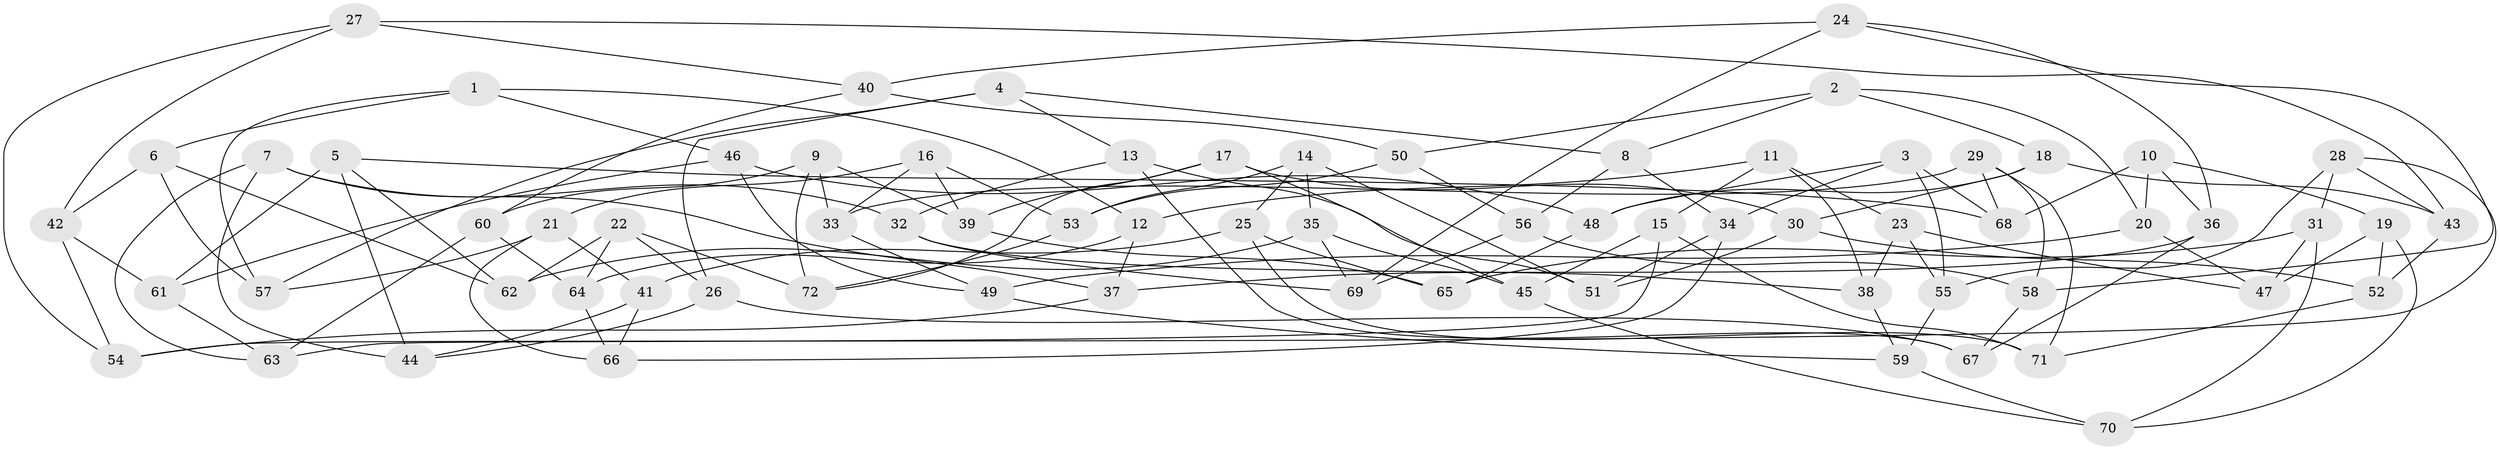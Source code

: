 // coarse degree distribution, {7: 0.04, 6: 0.1, 4: 0.68, 3: 0.04, 8: 0.1, 5: 0.04}
// Generated by graph-tools (version 1.1) at 2025/20/03/04/25 18:20:48]
// undirected, 72 vertices, 144 edges
graph export_dot {
graph [start="1"]
  node [color=gray90,style=filled];
  1;
  2;
  3;
  4;
  5;
  6;
  7;
  8;
  9;
  10;
  11;
  12;
  13;
  14;
  15;
  16;
  17;
  18;
  19;
  20;
  21;
  22;
  23;
  24;
  25;
  26;
  27;
  28;
  29;
  30;
  31;
  32;
  33;
  34;
  35;
  36;
  37;
  38;
  39;
  40;
  41;
  42;
  43;
  44;
  45;
  46;
  47;
  48;
  49;
  50;
  51;
  52;
  53;
  54;
  55;
  56;
  57;
  58;
  59;
  60;
  61;
  62;
  63;
  64;
  65;
  66;
  67;
  68;
  69;
  70;
  71;
  72;
  1 -- 6;
  1 -- 46;
  1 -- 57;
  1 -- 12;
  2 -- 20;
  2 -- 18;
  2 -- 50;
  2 -- 8;
  3 -- 34;
  3 -- 48;
  3 -- 55;
  3 -- 68;
  4 -- 57;
  4 -- 26;
  4 -- 13;
  4 -- 8;
  5 -- 62;
  5 -- 44;
  5 -- 68;
  5 -- 61;
  6 -- 57;
  6 -- 62;
  6 -- 42;
  7 -- 32;
  7 -- 44;
  7 -- 63;
  7 -- 37;
  8 -- 34;
  8 -- 56;
  9 -- 72;
  9 -- 39;
  9 -- 33;
  9 -- 60;
  10 -- 36;
  10 -- 20;
  10 -- 68;
  10 -- 19;
  11 -- 38;
  11 -- 15;
  11 -- 12;
  11 -- 23;
  12 -- 64;
  12 -- 37;
  13 -- 67;
  13 -- 51;
  13 -- 32;
  14 -- 35;
  14 -- 25;
  14 -- 51;
  14 -- 53;
  15 -- 63;
  15 -- 45;
  15 -- 71;
  16 -- 53;
  16 -- 33;
  16 -- 39;
  16 -- 21;
  17 -- 45;
  17 -- 72;
  17 -- 39;
  17 -- 30;
  18 -- 30;
  18 -- 48;
  18 -- 43;
  19 -- 70;
  19 -- 52;
  19 -- 47;
  20 -- 49;
  20 -- 47;
  21 -- 57;
  21 -- 41;
  21 -- 66;
  22 -- 26;
  22 -- 62;
  22 -- 72;
  22 -- 64;
  23 -- 47;
  23 -- 55;
  23 -- 38;
  24 -- 58;
  24 -- 69;
  24 -- 40;
  24 -- 36;
  25 -- 71;
  25 -- 65;
  25 -- 41;
  26 -- 44;
  26 -- 67;
  27 -- 43;
  27 -- 54;
  27 -- 42;
  27 -- 40;
  28 -- 31;
  28 -- 43;
  28 -- 55;
  28 -- 54;
  29 -- 68;
  29 -- 71;
  29 -- 33;
  29 -- 58;
  30 -- 51;
  30 -- 52;
  31 -- 70;
  31 -- 65;
  31 -- 47;
  32 -- 69;
  32 -- 38;
  33 -- 49;
  34 -- 66;
  34 -- 51;
  35 -- 45;
  35 -- 69;
  35 -- 62;
  36 -- 67;
  36 -- 37;
  37 -- 54;
  38 -- 59;
  39 -- 65;
  40 -- 60;
  40 -- 50;
  41 -- 66;
  41 -- 44;
  42 -- 61;
  42 -- 54;
  43 -- 52;
  45 -- 70;
  46 -- 49;
  46 -- 61;
  46 -- 48;
  48 -- 65;
  49 -- 59;
  50 -- 53;
  50 -- 56;
  52 -- 71;
  53 -- 72;
  55 -- 59;
  56 -- 58;
  56 -- 69;
  58 -- 67;
  59 -- 70;
  60 -- 64;
  60 -- 63;
  61 -- 63;
  64 -- 66;
}
